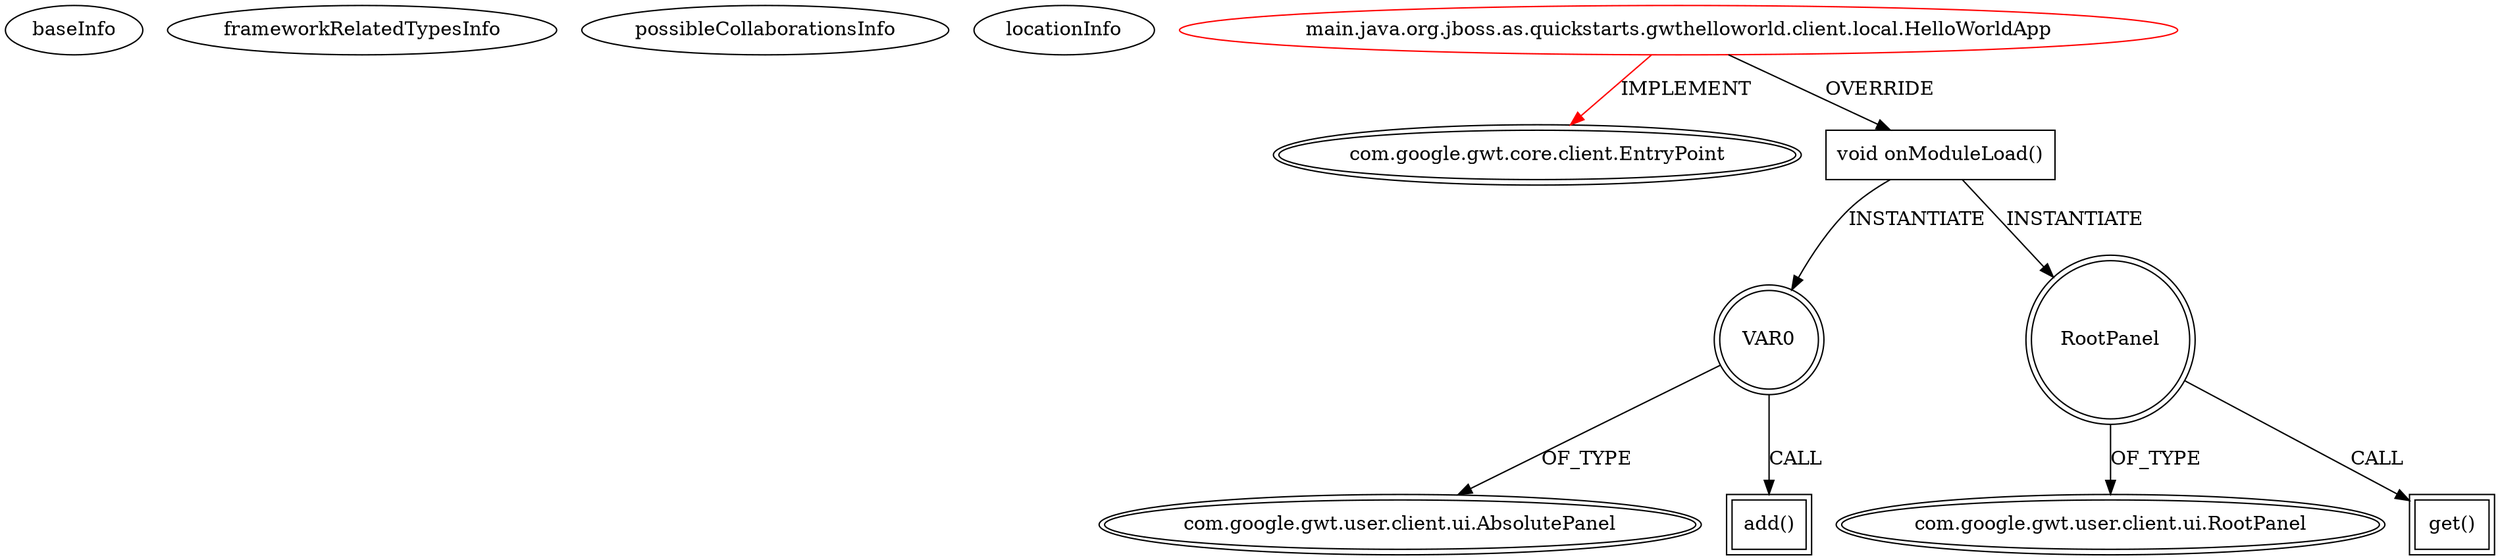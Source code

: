 digraph {
baseInfo[graphId=1001,category="extension_graph",isAnonymous=false,possibleRelation=false]
frameworkRelatedTypesInfo[0="com.google.gwt.core.client.EntryPoint"]
possibleCollaborationsInfo[]
locationInfo[projectName="burrsutter-gwt-hellodata",filePath="/burrsutter-gwt-hellodata/gwt-hellodata-master/src/main/java/org/jboss/as/quickstarts/gwthelloworld/client/local/HelloWorldApp.java",contextSignature="HelloWorldApp",graphId="1001"]
0[label="main.java.org.jboss.as.quickstarts.gwthelloworld.client.local.HelloWorldApp",vertexType="ROOT_CLIENT_CLASS_DECLARATION",isFrameworkType=false,color=red]
1[label="com.google.gwt.core.client.EntryPoint",vertexType="FRAMEWORK_INTERFACE_TYPE",isFrameworkType=true,peripheries=2]
2[label="void onModuleLoad()",vertexType="OVERRIDING_METHOD_DECLARATION",isFrameworkType=false,shape=box]
3[label="VAR0",vertexType="VARIABLE_EXPRESION",isFrameworkType=true,peripheries=2,shape=circle]
5[label="com.google.gwt.user.client.ui.AbsolutePanel",vertexType="FRAMEWORK_CLASS_TYPE",isFrameworkType=true,peripheries=2]
4[label="add()",vertexType="INSIDE_CALL",isFrameworkType=true,peripheries=2,shape=box]
6[label="RootPanel",vertexType="VARIABLE_EXPRESION",isFrameworkType=true,peripheries=2,shape=circle]
8[label="com.google.gwt.user.client.ui.RootPanel",vertexType="FRAMEWORK_CLASS_TYPE",isFrameworkType=true,peripheries=2]
7[label="get()",vertexType="INSIDE_CALL",isFrameworkType=true,peripheries=2,shape=box]
0->1[label="IMPLEMENT",color=red]
0->2[label="OVERRIDE"]
2->3[label="INSTANTIATE"]
3->5[label="OF_TYPE"]
3->4[label="CALL"]
2->6[label="INSTANTIATE"]
6->8[label="OF_TYPE"]
6->7[label="CALL"]
}
